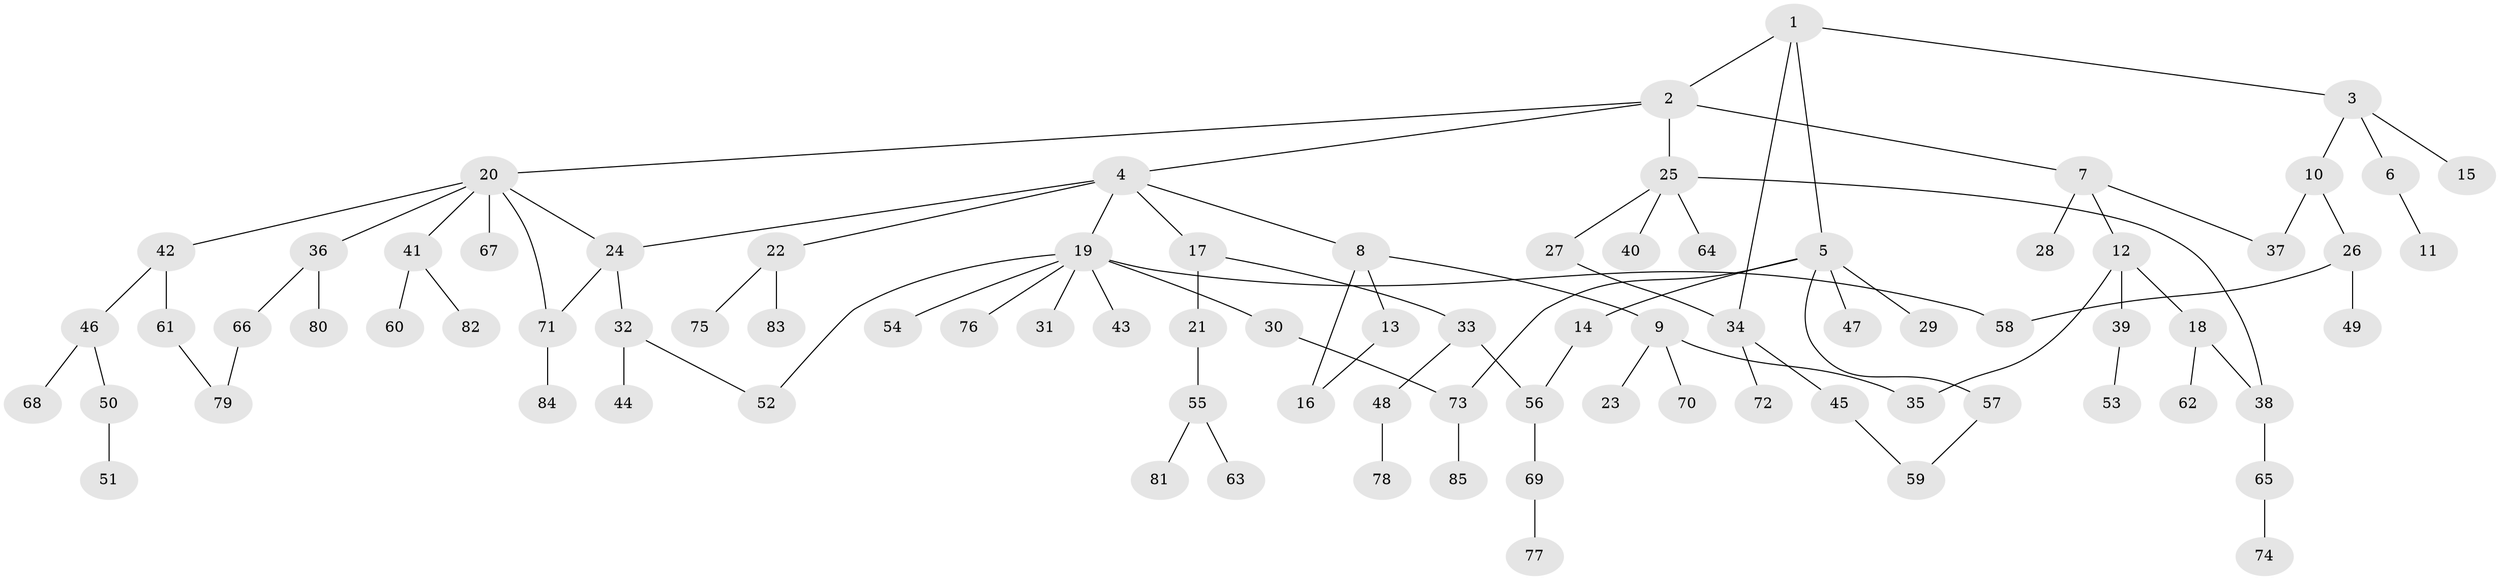 // Generated by graph-tools (version 1.1) at 2025/01/03/09/25 03:01:09]
// undirected, 85 vertices, 97 edges
graph export_dot {
graph [start="1"]
  node [color=gray90,style=filled];
  1;
  2;
  3;
  4;
  5;
  6;
  7;
  8;
  9;
  10;
  11;
  12;
  13;
  14;
  15;
  16;
  17;
  18;
  19;
  20;
  21;
  22;
  23;
  24;
  25;
  26;
  27;
  28;
  29;
  30;
  31;
  32;
  33;
  34;
  35;
  36;
  37;
  38;
  39;
  40;
  41;
  42;
  43;
  44;
  45;
  46;
  47;
  48;
  49;
  50;
  51;
  52;
  53;
  54;
  55;
  56;
  57;
  58;
  59;
  60;
  61;
  62;
  63;
  64;
  65;
  66;
  67;
  68;
  69;
  70;
  71;
  72;
  73;
  74;
  75;
  76;
  77;
  78;
  79;
  80;
  81;
  82;
  83;
  84;
  85;
  1 -- 2;
  1 -- 3;
  1 -- 5;
  1 -- 34;
  2 -- 4;
  2 -- 7;
  2 -- 20;
  2 -- 25;
  3 -- 6;
  3 -- 10;
  3 -- 15;
  4 -- 8;
  4 -- 17;
  4 -- 19;
  4 -- 22;
  4 -- 24;
  5 -- 14;
  5 -- 29;
  5 -- 47;
  5 -- 57;
  5 -- 73;
  6 -- 11;
  7 -- 12;
  7 -- 28;
  7 -- 37;
  8 -- 9;
  8 -- 13;
  8 -- 16;
  9 -- 23;
  9 -- 35;
  9 -- 70;
  10 -- 26;
  10 -- 37;
  12 -- 18;
  12 -- 39;
  12 -- 35;
  13 -- 16;
  14 -- 56;
  17 -- 21;
  17 -- 33;
  18 -- 38;
  18 -- 62;
  19 -- 30;
  19 -- 31;
  19 -- 43;
  19 -- 52;
  19 -- 54;
  19 -- 76;
  19 -- 58;
  20 -- 24;
  20 -- 36;
  20 -- 41;
  20 -- 42;
  20 -- 67;
  20 -- 71;
  21 -- 55;
  22 -- 75;
  22 -- 83;
  24 -- 32;
  24 -- 71;
  25 -- 27;
  25 -- 40;
  25 -- 64;
  25 -- 38;
  26 -- 49;
  26 -- 58;
  27 -- 34;
  30 -- 73;
  32 -- 44;
  32 -- 52;
  33 -- 48;
  33 -- 56;
  34 -- 45;
  34 -- 72;
  36 -- 66;
  36 -- 80;
  38 -- 65;
  39 -- 53;
  41 -- 60;
  41 -- 82;
  42 -- 46;
  42 -- 61;
  45 -- 59;
  46 -- 50;
  46 -- 68;
  48 -- 78;
  50 -- 51;
  55 -- 63;
  55 -- 81;
  56 -- 69;
  57 -- 59;
  61 -- 79;
  65 -- 74;
  66 -- 79;
  69 -- 77;
  71 -- 84;
  73 -- 85;
}
